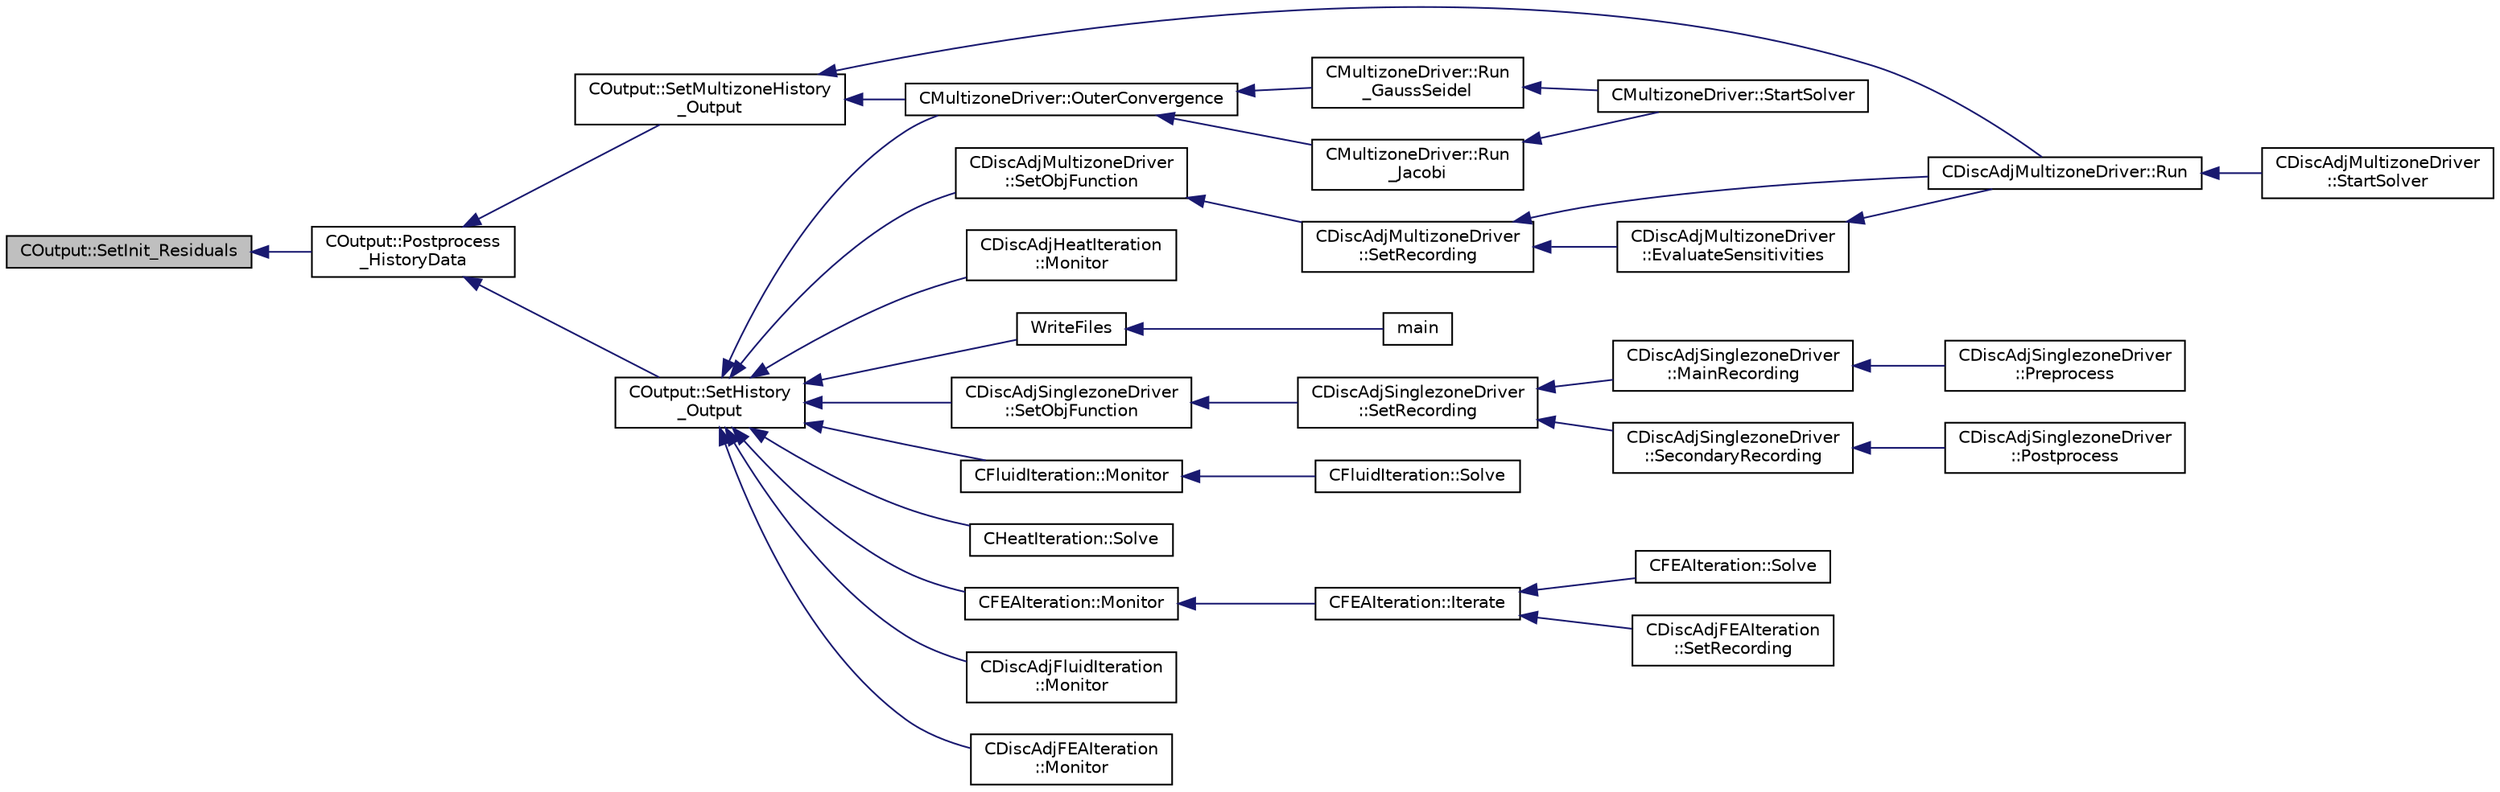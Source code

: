 digraph "COutput::SetInit_Residuals"
{
  edge [fontname="Helvetica",fontsize="10",labelfontname="Helvetica",labelfontsize="10"];
  node [fontname="Helvetica",fontsize="10",shape=record];
  rankdir="LR";
  Node940 [label="COutput::SetInit_Residuals",height=0.2,width=0.4,color="black", fillcolor="grey75", style="filled", fontcolor="black"];
  Node940 -> Node941 [dir="back",color="midnightblue",fontsize="10",style="solid",fontname="Helvetica"];
  Node941 [label="COutput::Postprocess\l_HistoryData",height=0.2,width=0.4,color="black", fillcolor="white", style="filled",URL="$class_c_output.html#ab2286efe6e4b78dd0daf13d2f1a6f886",tooltip="Postprocess_HistoryData. "];
  Node941 -> Node942 [dir="back",color="midnightblue",fontsize="10",style="solid",fontname="Helvetica"];
  Node942 [label="COutput::SetHistory\l_Output",height=0.2,width=0.4,color="black", fillcolor="white", style="filled",URL="$class_c_output.html#acf84143df1a158647605c980ecae2d7c",tooltip="Collects history data from the solvers, monitors the convergence and writes to screen and history fil..."];
  Node942 -> Node943 [dir="back",color="midnightblue",fontsize="10",style="solid",fontname="Helvetica"];
  Node943 [label="CDiscAdjMultizoneDriver\l::SetObjFunction",height=0.2,width=0.4,color="black", fillcolor="white", style="filled",URL="$class_c_disc_adj_multizone_driver.html#afda203e78a0e4cfde8c3fbb02ef3fd3e",tooltip="Set the objective function. "];
  Node943 -> Node944 [dir="back",color="midnightblue",fontsize="10",style="solid",fontname="Helvetica"];
  Node944 [label="CDiscAdjMultizoneDriver\l::SetRecording",height=0.2,width=0.4,color="black", fillcolor="white", style="filled",URL="$class_c_disc_adj_multizone_driver.html#a441f8669a04147aacab7df463e1dd021",tooltip="Record one iteration of the primal problem within each zone. "];
  Node944 -> Node945 [dir="back",color="midnightblue",fontsize="10",style="solid",fontname="Helvetica"];
  Node945 [label="CDiscAdjMultizoneDriver::Run",height=0.2,width=0.4,color="black", fillcolor="white", style="filled",URL="$class_c_disc_adj_multizone_driver.html#af996aecdb6d20aa4fc81c9b67295abf5",tooltip="[Overload] Run an discrete adjoint update of all solvers within multiple zones. "];
  Node945 -> Node946 [dir="back",color="midnightblue",fontsize="10",style="solid",fontname="Helvetica"];
  Node946 [label="CDiscAdjMultizoneDriver\l::StartSolver",height=0.2,width=0.4,color="black", fillcolor="white", style="filled",URL="$class_c_disc_adj_multizone_driver.html#a75de0a1a482ceeed4301a384f1515092",tooltip="[Overload] Launch the computation for discrete adjoint multizone problems. "];
  Node944 -> Node947 [dir="back",color="midnightblue",fontsize="10",style="solid",fontname="Helvetica"];
  Node947 [label="CDiscAdjMultizoneDriver\l::EvaluateSensitivities",height=0.2,width=0.4,color="black", fillcolor="white", style="filled",URL="$class_c_disc_adj_multizone_driver.html#ac2789097629674cfb7d4de64954024df",tooltip="Evaluate sensitivites for the current adjoint solution and output files. "];
  Node947 -> Node945 [dir="back",color="midnightblue",fontsize="10",style="solid",fontname="Helvetica"];
  Node942 -> Node948 [dir="back",color="midnightblue",fontsize="10",style="solid",fontname="Helvetica"];
  Node948 [label="CDiscAdjSinglezoneDriver\l::SetObjFunction",height=0.2,width=0.4,color="black", fillcolor="white", style="filled",URL="$class_c_disc_adj_singlezone_driver.html#aea0513ac808106c6a92be610b3b17a6a",tooltip="Set the objective function. "];
  Node948 -> Node949 [dir="back",color="midnightblue",fontsize="10",style="solid",fontname="Helvetica"];
  Node949 [label="CDiscAdjSinglezoneDriver\l::SetRecording",height=0.2,width=0.4,color="black", fillcolor="white", style="filled",URL="$class_c_disc_adj_singlezone_driver.html#a7e519f0f189a3a102b0630edaaa9d233",tooltip="Record one iteration of a flow iteration in within multiple zones. "];
  Node949 -> Node950 [dir="back",color="midnightblue",fontsize="10",style="solid",fontname="Helvetica"];
  Node950 [label="CDiscAdjSinglezoneDriver\l::MainRecording",height=0.2,width=0.4,color="black", fillcolor="white", style="filled",URL="$class_c_disc_adj_singlezone_driver.html#af4087bc4859a336b67555336d8f28aaf",tooltip="Record the main computational path. "];
  Node950 -> Node951 [dir="back",color="midnightblue",fontsize="10",style="solid",fontname="Helvetica"];
  Node951 [label="CDiscAdjSinglezoneDriver\l::Preprocess",height=0.2,width=0.4,color="black", fillcolor="white", style="filled",URL="$class_c_disc_adj_singlezone_driver.html#a2d0785572312526d0bd695a14dd405f2",tooltip="Preprocess the single-zone iteration. "];
  Node949 -> Node952 [dir="back",color="midnightblue",fontsize="10",style="solid",fontname="Helvetica"];
  Node952 [label="CDiscAdjSinglezoneDriver\l::SecondaryRecording",height=0.2,width=0.4,color="black", fillcolor="white", style="filled",URL="$class_c_disc_adj_singlezone_driver.html#ad328a74dd89ed2e335b22c4bf2b53cb0",tooltip="Record the secondary computational path. "];
  Node952 -> Node953 [dir="back",color="midnightblue",fontsize="10",style="solid",fontname="Helvetica"];
  Node953 [label="CDiscAdjSinglezoneDriver\l::Postprocess",height=0.2,width=0.4,color="black", fillcolor="white", style="filled",URL="$class_c_disc_adj_singlezone_driver.html#af0ac923c07d86674b252c28df9a115da",tooltip="Postprocess the adjoint iteration for ZONE_0. "];
  Node942 -> Node954 [dir="back",color="midnightblue",fontsize="10",style="solid",fontname="Helvetica"];
  Node954 [label="CMultizoneDriver::OuterConvergence",height=0.2,width=0.4,color="black", fillcolor="white", style="filled",URL="$class_c_multizone_driver.html#ae72bb40195e4066bc4be4adfb0df29e9",tooltip="Check the convergence at the outer level. "];
  Node954 -> Node955 [dir="back",color="midnightblue",fontsize="10",style="solid",fontname="Helvetica"];
  Node955 [label="CMultizoneDriver::Run\l_GaussSeidel",height=0.2,width=0.4,color="black", fillcolor="white", style="filled",URL="$class_c_multizone_driver.html#a8036223cdbe0c0d4552f17f6bad9189b",tooltip="Run a Block Gauss-Seidel iteration in all physical zones. "];
  Node955 -> Node956 [dir="back",color="midnightblue",fontsize="10",style="solid",fontname="Helvetica"];
  Node956 [label="CMultizoneDriver::StartSolver",height=0.2,width=0.4,color="black", fillcolor="white", style="filled",URL="$class_c_multizone_driver.html#a03cfc000c383ef0d86d34e1c6aef5ff3",tooltip="[Overload] Launch the computation for multizone problems. "];
  Node954 -> Node957 [dir="back",color="midnightblue",fontsize="10",style="solid",fontname="Helvetica"];
  Node957 [label="CMultizoneDriver::Run\l_Jacobi",height=0.2,width=0.4,color="black", fillcolor="white", style="filled",URL="$class_c_multizone_driver.html#a1bf2824daac5a10e8fb7387676eee338",tooltip="Run a Block-Jacobi iteration in all physical zones. "];
  Node957 -> Node956 [dir="back",color="midnightblue",fontsize="10",style="solid",fontname="Helvetica"];
  Node942 -> Node958 [dir="back",color="midnightblue",fontsize="10",style="solid",fontname="Helvetica"];
  Node958 [label="CFluidIteration::Monitor",height=0.2,width=0.4,color="black", fillcolor="white", style="filled",URL="$class_c_fluid_iteration.html#a563192d869a4e82151c0bf6781b4890d",tooltip="Monitors the convergence and other metrics for the fluid system. "];
  Node958 -> Node959 [dir="back",color="midnightblue",fontsize="10",style="solid",fontname="Helvetica"];
  Node959 [label="CFluidIteration::Solve",height=0.2,width=0.4,color="black", fillcolor="white", style="filled",URL="$class_c_fluid_iteration.html#ae22cd342c9c9d2ea5ac3f5103394ff80",tooltip="Iterate the fluid system for a number of Inner_Iter iterations. "];
  Node942 -> Node960 [dir="back",color="midnightblue",fontsize="10",style="solid",fontname="Helvetica"];
  Node960 [label="CHeatIteration::Solve",height=0.2,width=0.4,color="black", fillcolor="white", style="filled",URL="$class_c_heat_iteration.html#ac9bc702cd04ec181d142db04b176e3b1",tooltip="Perform a single iteration of the wave system. "];
  Node942 -> Node961 [dir="back",color="midnightblue",fontsize="10",style="solid",fontname="Helvetica"];
  Node961 [label="CFEAIteration::Monitor",height=0.2,width=0.4,color="black", fillcolor="white", style="filled",URL="$class_c_f_e_a_iteration.html#a7516ed7e4948785514ba831232614f4d",tooltip="Monitors the convergence and other metrics for the FEM system. "];
  Node961 -> Node962 [dir="back",color="midnightblue",fontsize="10",style="solid",fontname="Helvetica"];
  Node962 [label="CFEAIteration::Iterate",height=0.2,width=0.4,color="black", fillcolor="white", style="filled",URL="$class_c_f_e_a_iteration.html#af34a9ca7d54a7b4c31ad4fb1a487a158",tooltip="Perform a single iteration for structural analysis using the Finite Element Method. "];
  Node962 -> Node963 [dir="back",color="midnightblue",fontsize="10",style="solid",fontname="Helvetica"];
  Node963 [label="CFEAIteration::Solve",height=0.2,width=0.4,color="black", fillcolor="white", style="filled",URL="$class_c_f_e_a_iteration.html#a93300b80aae492f8f966c16652e83e08",tooltip="Iterate the structural system for a number of Inner_Iter iterations. "];
  Node962 -> Node964 [dir="back",color="midnightblue",fontsize="10",style="solid",fontname="Helvetica"];
  Node964 [label="CDiscAdjFEAIteration\l::SetRecording",height=0.2,width=0.4,color="black", fillcolor="white", style="filled",URL="$class_c_disc_adj_f_e_a_iteration.html#ad5f0dcb01d13560ce5245301646dc3bd",tooltip="Record a single iteration of the direct FEM system. "];
  Node942 -> Node965 [dir="back",color="midnightblue",fontsize="10",style="solid",fontname="Helvetica"];
  Node965 [label="CDiscAdjFluidIteration\l::Monitor",height=0.2,width=0.4,color="black", fillcolor="white", style="filled",URL="$class_c_disc_adj_fluid_iteration.html#a14cf7549b8fe39e06b8e9dfc8428a312",tooltip="Monitors the convergence and other metrics for the discrete adjoint fluid system. ..."];
  Node942 -> Node966 [dir="back",color="midnightblue",fontsize="10",style="solid",fontname="Helvetica"];
  Node966 [label="CDiscAdjFEAIteration\l::Monitor",height=0.2,width=0.4,color="black", fillcolor="white", style="filled",URL="$class_c_disc_adj_f_e_a_iteration.html#a03edd3ebdc8edac7c0507c8572621f64",tooltip="Monitors the convergence and other metrics for the discrete adjoint mean flow system. "];
  Node942 -> Node967 [dir="back",color="midnightblue",fontsize="10",style="solid",fontname="Helvetica"];
  Node967 [label="CDiscAdjHeatIteration\l::Monitor",height=0.2,width=0.4,color="black", fillcolor="white", style="filled",URL="$class_c_disc_adj_heat_iteration.html#a01381d44508f208bcb608bdf2d4db022",tooltip="Monitors the convergence and other metrics for the discrete adjoint fluid system. ..."];
  Node942 -> Node968 [dir="back",color="midnightblue",fontsize="10",style="solid",fontname="Helvetica"];
  Node968 [label="WriteFiles",height=0.2,width=0.4,color="black", fillcolor="white", style="filled",URL="$_s_u2___s_o_l_8cpp.html#a43305e0af849b318ce139ccf6a164626"];
  Node968 -> Node969 [dir="back",color="midnightblue",fontsize="10",style="solid",fontname="Helvetica"];
  Node969 [label="main",height=0.2,width=0.4,color="black", fillcolor="white", style="filled",URL="$_s_u2___s_o_l_8cpp.html#a0ddf1224851353fc92bfbff6f499fa97"];
  Node941 -> Node970 [dir="back",color="midnightblue",fontsize="10",style="solid",fontname="Helvetica"];
  Node970 [label="COutput::SetMultizoneHistory\l_Output",height=0.2,width=0.4,color="black", fillcolor="white", style="filled",URL="$class_c_output.html#a15b0776bd2ed68b43e3c0bd3b9b56490"];
  Node970 -> Node945 [dir="back",color="midnightblue",fontsize="10",style="solid",fontname="Helvetica"];
  Node970 -> Node954 [dir="back",color="midnightblue",fontsize="10",style="solid",fontname="Helvetica"];
}
